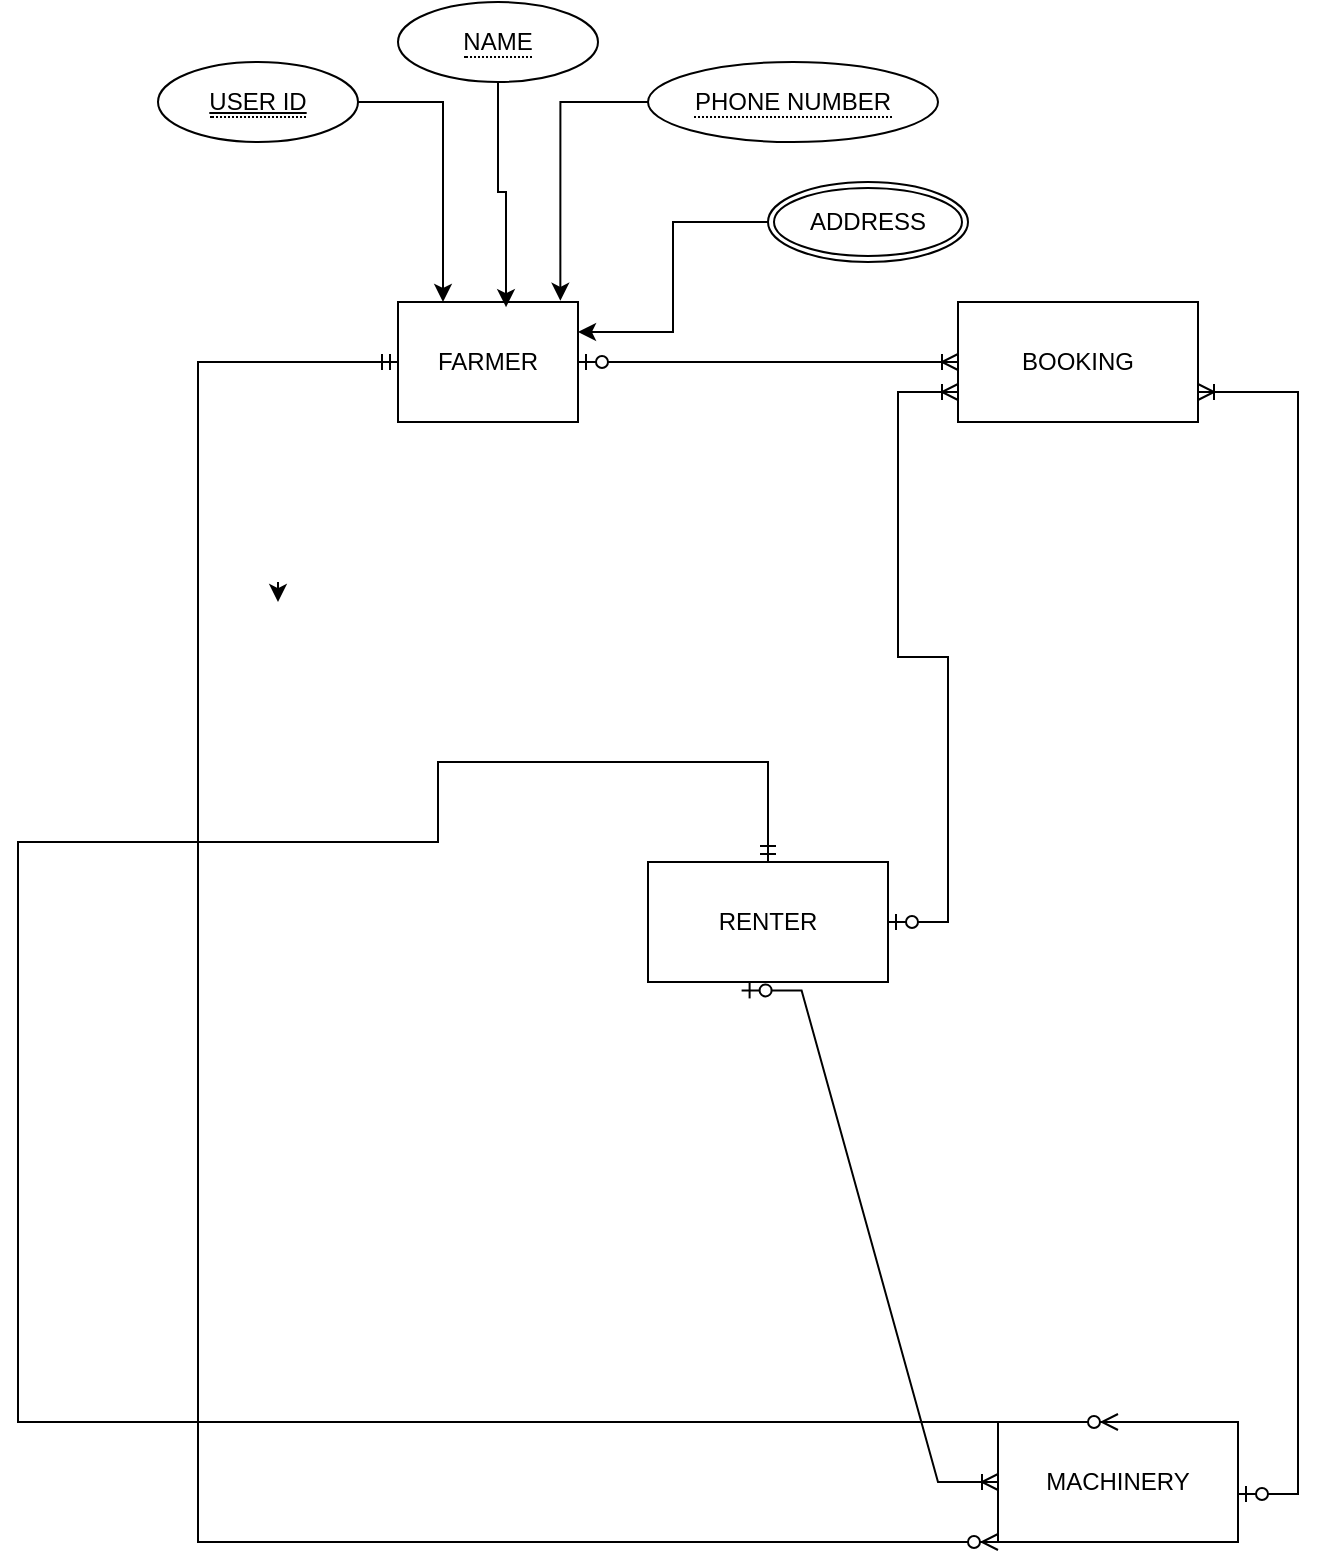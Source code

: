 <mxfile version="22.1.7" type="github">
  <diagram name="Page-1" id="EcDIJMF_Nju_LaPbennM">
    <mxGraphModel dx="1434" dy="826" grid="1" gridSize="10" guides="1" tooltips="1" connect="1" arrows="1" fold="1" page="1" pageScale="1" pageWidth="850" pageHeight="1100" math="0" shadow="0">
      <root>
        <mxCell id="0" />
        <mxCell id="1" parent="0" />
        <mxCell id="4fLD_rxGD27fRzWUJyaD-2" value="MACHINERY" style="rounded=0;whiteSpace=wrap;html=1;" vertex="1" parent="1">
          <mxGeometry x="540" y="720" width="120" height="60" as="geometry" />
        </mxCell>
        <mxCell id="4fLD_rxGD27fRzWUJyaD-3" value="BOOKING" style="rounded=0;whiteSpace=wrap;html=1;" vertex="1" parent="1">
          <mxGeometry x="520" y="160" width="120" height="60" as="geometry" />
        </mxCell>
        <mxCell id="4fLD_rxGD27fRzWUJyaD-4" value="RENTER" style="rounded=0;whiteSpace=wrap;html=1;" vertex="1" parent="1">
          <mxGeometry x="365" y="440" width="120" height="60" as="geometry" />
        </mxCell>
        <mxCell id="4fLD_rxGD27fRzWUJyaD-5" value="FARMER" style="rounded=0;whiteSpace=wrap;html=1;" vertex="1" parent="1">
          <mxGeometry x="240" y="160" width="90" height="60" as="geometry" />
        </mxCell>
        <mxCell id="4fLD_rxGD27fRzWUJyaD-6" style="edgeStyle=orthogonalEdgeStyle;rounded=0;orthogonalLoop=1;jettySize=auto;html=1;exitX=0.75;exitY=0;exitDx=0;exitDy=0;entryX=0.75;entryY=0.167;entryDx=0;entryDy=0;entryPerimeter=0;" edge="1" parent="1">
          <mxGeometry relative="1" as="geometry">
            <mxPoint x="180" y="300" as="sourcePoint" />
            <mxPoint x="180" y="310.02" as="targetPoint" />
          </mxGeometry>
        </mxCell>
        <mxCell id="4fLD_rxGD27fRzWUJyaD-7" value="" style="edgeStyle=entityRelationEdgeStyle;fontSize=12;html=1;endArrow=ERoneToMany;startArrow=ERzeroToOne;rounded=0;exitX=1;exitY=0.5;exitDx=0;exitDy=0;entryX=0;entryY=0.75;entryDx=0;entryDy=0;" edge="1" parent="1" source="4fLD_rxGD27fRzWUJyaD-4" target="4fLD_rxGD27fRzWUJyaD-3">
          <mxGeometry width="100" height="100" relative="1" as="geometry">
            <mxPoint x="320" y="470" as="sourcePoint" />
            <mxPoint x="530" y="620" as="targetPoint" />
            <Array as="points">
              <mxPoint x="350" y="470" />
              <mxPoint x="570" y="400" />
            </Array>
          </mxGeometry>
        </mxCell>
        <mxCell id="4fLD_rxGD27fRzWUJyaD-8" value="" style="edgeStyle=entityRelationEdgeStyle;fontSize=12;html=1;endArrow=ERoneToMany;startArrow=ERzeroToOne;rounded=0;exitX=1;exitY=0.5;exitDx=0;exitDy=0;" edge="1" parent="1" target="4fLD_rxGD27fRzWUJyaD-3">
          <mxGeometry width="100" height="100" relative="1" as="geometry">
            <mxPoint x="330" y="190" as="sourcePoint" />
            <mxPoint x="540" y="340" as="targetPoint" />
          </mxGeometry>
        </mxCell>
        <mxCell id="4fLD_rxGD27fRzWUJyaD-9" value="" style="edgeStyle=entityRelationEdgeStyle;fontSize=12;html=1;endArrow=ERoneToMany;startArrow=ERzeroToOne;rounded=0;exitX=0.5;exitY=0;exitDx=0;exitDy=0;entryX=1;entryY=0.75;entryDx=0;entryDy=0;" edge="1" parent="1" target="4fLD_rxGD27fRzWUJyaD-3">
          <mxGeometry width="100" height="100" relative="1" as="geometry">
            <mxPoint x="660" y="755.98" as="sourcePoint" />
            <mxPoint x="700" y="270" as="targetPoint" />
            <Array as="points">
              <mxPoint x="550" y="585.98" />
              <mxPoint x="690" y="585.98" />
              <mxPoint x="550" y="585.98" />
              <mxPoint x="790" y="605.98" />
              <mxPoint x="669" y="435.98" />
              <mxPoint x="770" y="515.98" />
            </Array>
          </mxGeometry>
        </mxCell>
        <mxCell id="4fLD_rxGD27fRzWUJyaD-12" value="" style="edgeStyle=entityRelationEdgeStyle;fontSize=12;html=1;endArrow=ERoneToMany;startArrow=ERzeroToOne;rounded=0;exitX=0.39;exitY=1.07;exitDx=0;exitDy=0;entryX=0;entryY=0.75;entryDx=0;entryDy=0;exitPerimeter=0;" edge="1" parent="1" source="4fLD_rxGD27fRzWUJyaD-4">
          <mxGeometry width="100" height="100" relative="1" as="geometry">
            <mxPoint x="320" y="865" as="sourcePoint" />
            <mxPoint x="540" y="750" as="targetPoint" />
            <Array as="points">
              <mxPoint x="260" y="610" />
              <mxPoint x="350" y="865" />
              <mxPoint x="570" y="795" />
            </Array>
          </mxGeometry>
        </mxCell>
        <mxCell id="4fLD_rxGD27fRzWUJyaD-19" value="" style="edgeStyle=elbowEdgeStyle;fontSize=12;html=1;endArrow=ERzeroToMany;startArrow=ERmandOne;rounded=0;exitX=0;exitY=0.5;exitDx=0;exitDy=0;entryX=0;entryY=1;entryDx=0;entryDy=0;" edge="1" parent="1" source="4fLD_rxGD27fRzWUJyaD-5" target="4fLD_rxGD27fRzWUJyaD-2">
          <mxGeometry width="100" height="100" relative="1" as="geometry">
            <mxPoint x="150" y="120" as="sourcePoint" />
            <mxPoint x="82" y="590" as="targetPoint" />
            <Array as="points">
              <mxPoint x="140" y="200" />
              <mxPoint x="120" y="200" />
              <mxPoint x="100" y="530" />
            </Array>
          </mxGeometry>
        </mxCell>
        <mxCell id="4fLD_rxGD27fRzWUJyaD-20" value="" style="edgeStyle=orthogonalEdgeStyle;fontSize=12;html=1;endArrow=ERzeroToMany;startArrow=ERmandOne;rounded=0;exitX=0.5;exitY=0;exitDx=0;exitDy=0;entryX=0.5;entryY=0;entryDx=0;entryDy=0;" edge="1" parent="1" source="4fLD_rxGD27fRzWUJyaD-4" target="4fLD_rxGD27fRzWUJyaD-2">
          <mxGeometry width="100" height="100" relative="1" as="geometry">
            <mxPoint x="70" y="470" as="sourcePoint" />
            <mxPoint x="480" y="840" as="targetPoint" />
            <Array as="points">
              <mxPoint x="425" y="390" />
              <mxPoint x="260" y="390" />
              <mxPoint x="260" y="430" />
              <mxPoint x="50" y="430" />
              <mxPoint x="50" y="720" />
            </Array>
          </mxGeometry>
        </mxCell>
        <mxCell id="4fLD_rxGD27fRzWUJyaD-21" value="&lt;span style=&quot;border-bottom: 1px dotted&quot;&gt;NAME&lt;/span&gt;" style="ellipse;whiteSpace=wrap;html=1;align=center;" vertex="1" parent="1">
          <mxGeometry x="240" y="10" width="100" height="40" as="geometry" />
        </mxCell>
        <mxCell id="4fLD_rxGD27fRzWUJyaD-22" style="edgeStyle=orthogonalEdgeStyle;rounded=0;orthogonalLoop=1;jettySize=auto;html=1;entryX=0.6;entryY=0.043;entryDx=0;entryDy=0;entryPerimeter=0;" edge="1" parent="1" source="4fLD_rxGD27fRzWUJyaD-21" target="4fLD_rxGD27fRzWUJyaD-5">
          <mxGeometry relative="1" as="geometry" />
        </mxCell>
        <mxCell id="4fLD_rxGD27fRzWUJyaD-23" value="&lt;span style=&quot;border-bottom: 1px dotted&quot;&gt;PHONE NUMBER&lt;/span&gt;" style="ellipse;whiteSpace=wrap;html=1;align=center;" vertex="1" parent="1">
          <mxGeometry x="365" y="40" width="145" height="40" as="geometry" />
        </mxCell>
        <mxCell id="4fLD_rxGD27fRzWUJyaD-26" style="edgeStyle=orthogonalEdgeStyle;rounded=0;orthogonalLoop=1;jettySize=auto;html=1;entryX=0.25;entryY=0;entryDx=0;entryDy=0;" edge="1" parent="1" source="4fLD_rxGD27fRzWUJyaD-25" target="4fLD_rxGD27fRzWUJyaD-5">
          <mxGeometry relative="1" as="geometry" />
        </mxCell>
        <mxCell id="4fLD_rxGD27fRzWUJyaD-25" value="&lt;span style=&quot;border-bottom: 1px dotted&quot;&gt;&lt;u&gt;USER ID&lt;/u&gt;&lt;/span&gt;" style="ellipse;whiteSpace=wrap;html=1;align=center;" vertex="1" parent="1">
          <mxGeometry x="120" y="40" width="100" height="40" as="geometry" />
        </mxCell>
        <mxCell id="4fLD_rxGD27fRzWUJyaD-27" style="edgeStyle=orthogonalEdgeStyle;rounded=0;orthogonalLoop=1;jettySize=auto;html=1;entryX=0.902;entryY=-0.01;entryDx=0;entryDy=0;entryPerimeter=0;" edge="1" parent="1" source="4fLD_rxGD27fRzWUJyaD-23" target="4fLD_rxGD27fRzWUJyaD-5">
          <mxGeometry relative="1" as="geometry" />
        </mxCell>
        <mxCell id="4fLD_rxGD27fRzWUJyaD-33" style="edgeStyle=orthogonalEdgeStyle;rounded=0;orthogonalLoop=1;jettySize=auto;html=1;entryX=1;entryY=0.25;entryDx=0;entryDy=0;" edge="1" parent="1" source="4fLD_rxGD27fRzWUJyaD-30" target="4fLD_rxGD27fRzWUJyaD-5">
          <mxGeometry relative="1" as="geometry" />
        </mxCell>
        <mxCell id="4fLD_rxGD27fRzWUJyaD-30" value="ADDRESS" style="ellipse;shape=doubleEllipse;margin=3;whiteSpace=wrap;html=1;align=center;" vertex="1" parent="1">
          <mxGeometry x="425" y="100" width="100" height="40" as="geometry" />
        </mxCell>
      </root>
    </mxGraphModel>
  </diagram>
</mxfile>

